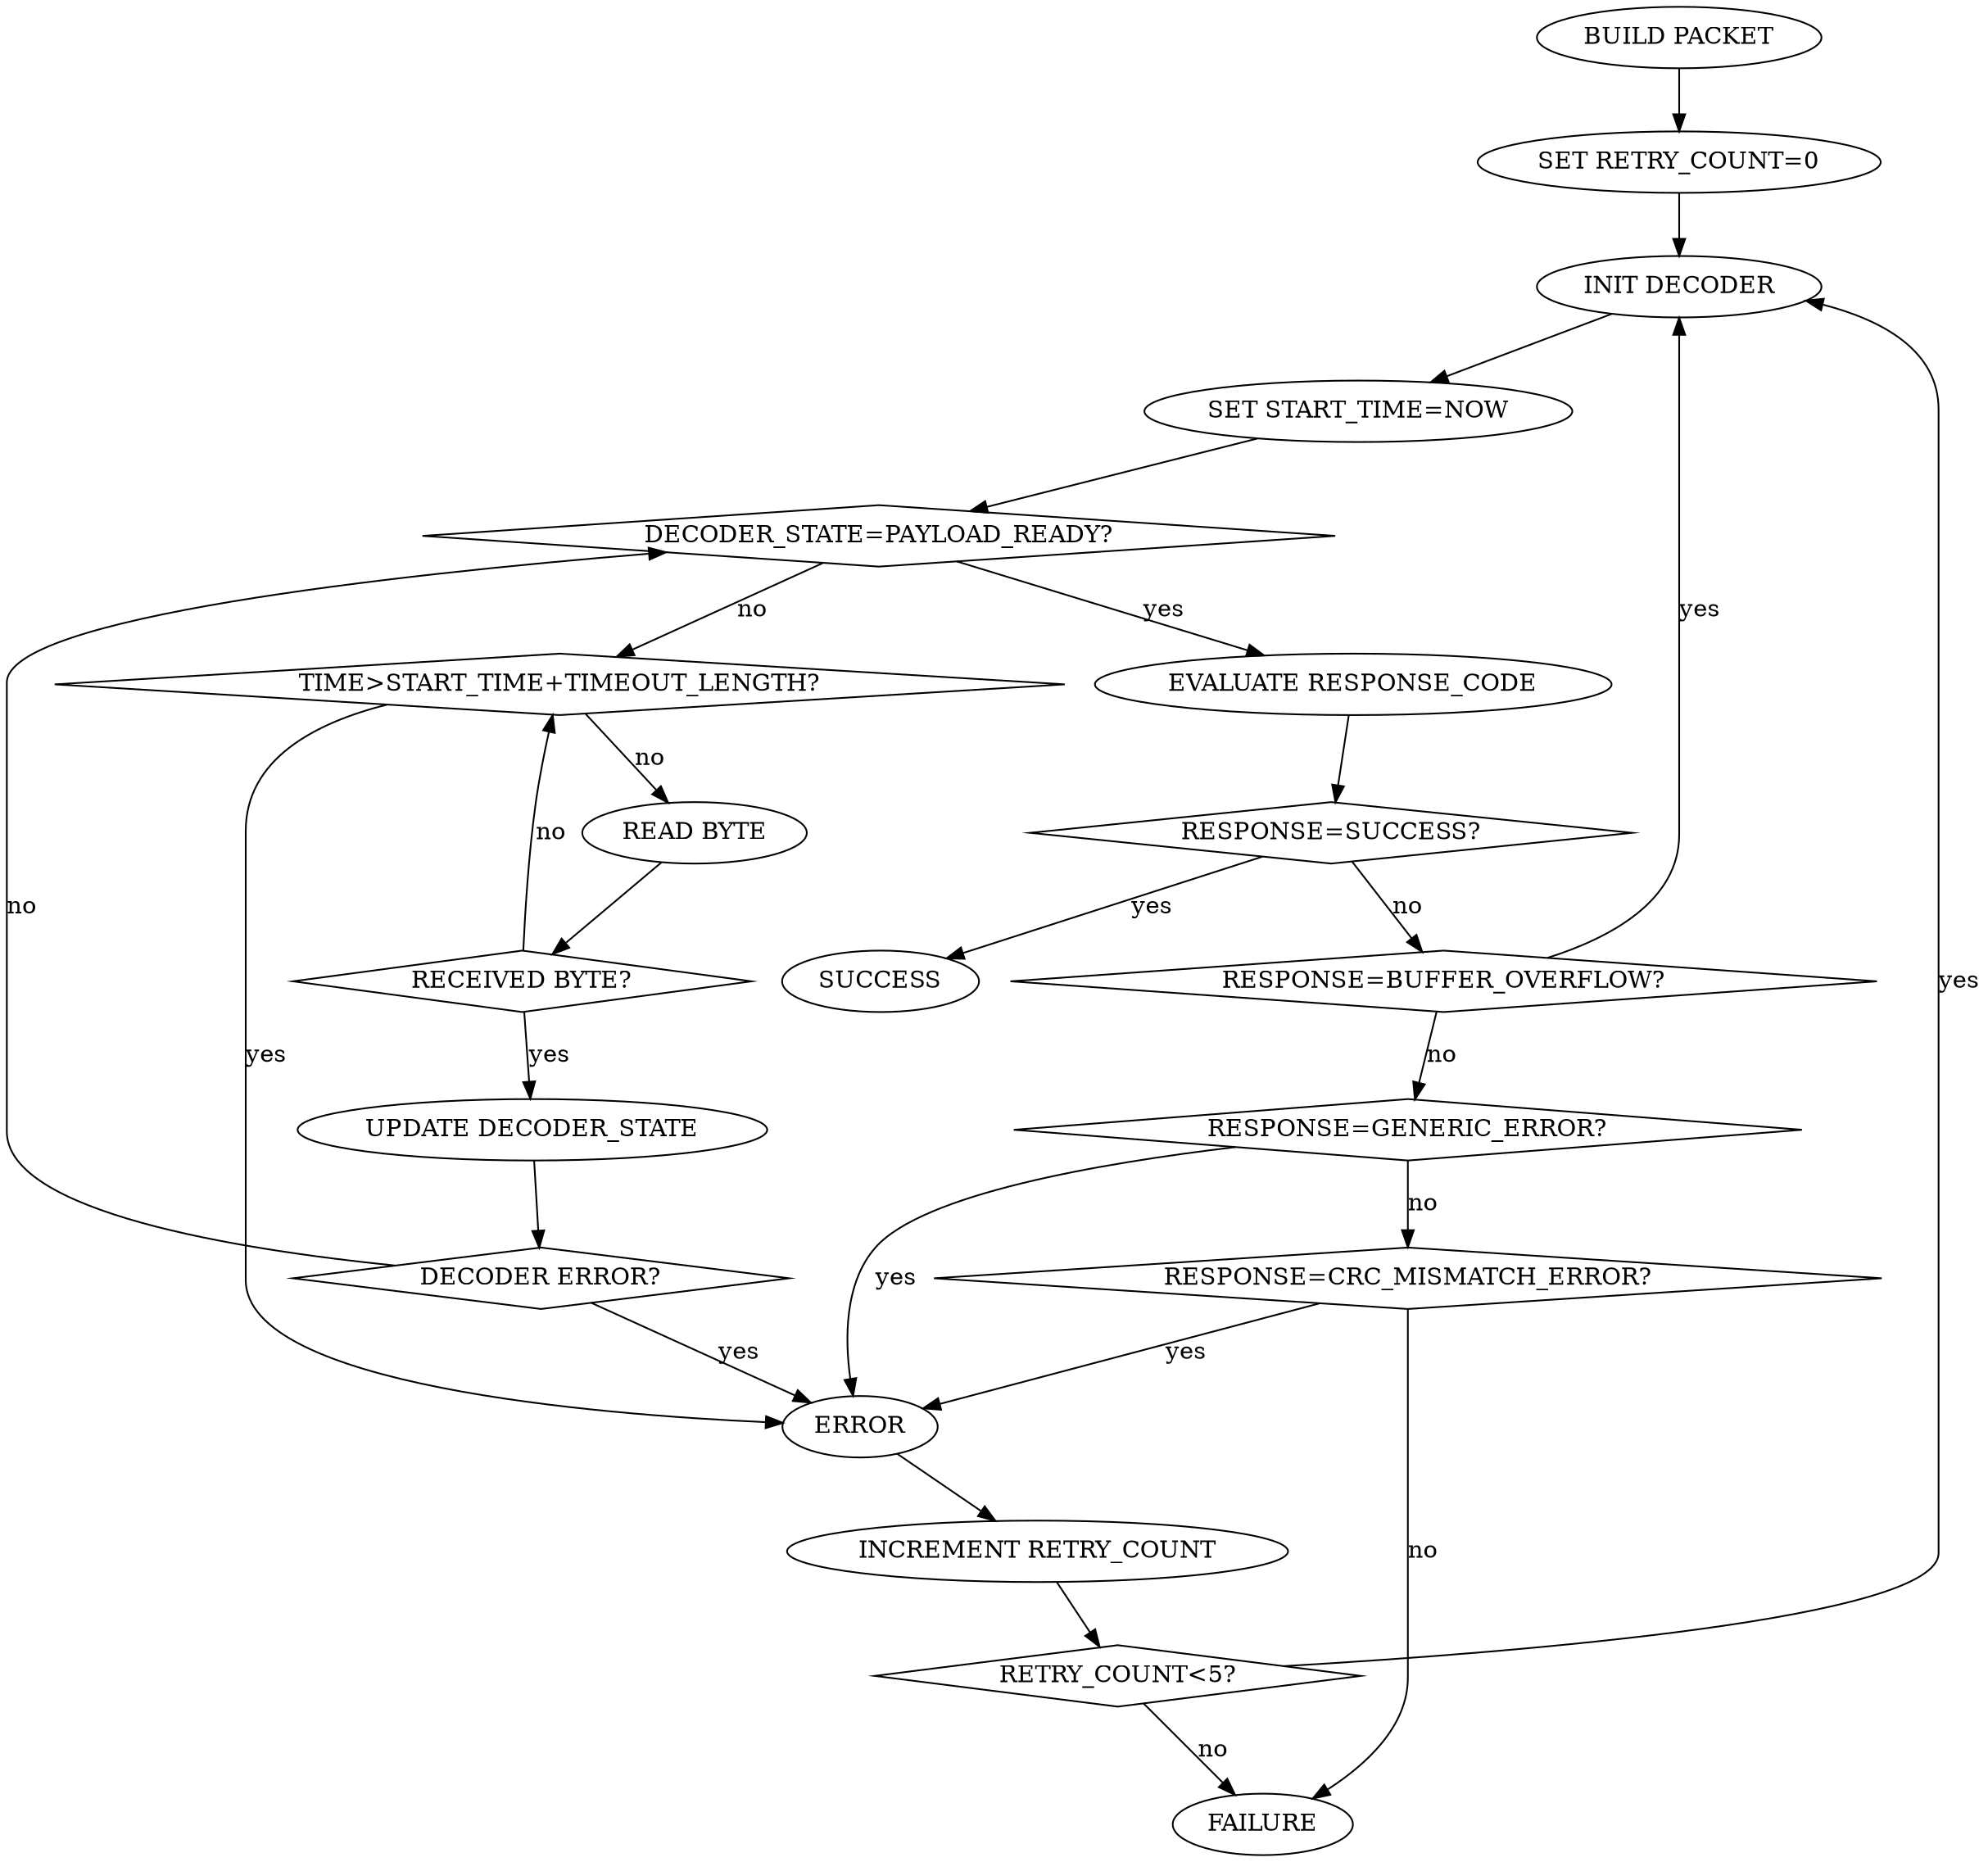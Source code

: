// vim:ai:et:fenc=utf-8:ff=unix:sw=4:ts=4:

digraph
{
  "BUILD PACKET" -> "SET RETRY_COUNT=0";
  "SET RETRY_COUNT=0" -> "INIT DECODER";
  "INIT DECODER" -> "SET START_TIME=NOW";
  "SET START_TIME=NOW" -> "DECODER_STATE=PAYLOAD_READY?";

  "DECODER_STATE=PAYLOAD_READY?" [shape=diamond];
  "DECODER_STATE=PAYLOAD_READY?" -> "TIME>START_TIME+TIMEOUT_LENGTH?" [label="no"];
  "DECODER_STATE=PAYLOAD_READY?" -> "EVALUATE RESPONSE_CODE" [label="yes"];

  "TIME>START_TIME+TIMEOUT_LENGTH?" [shape=diamond];
  "TIME>START_TIME+TIMEOUT_LENGTH?" -> "READ BYTE" [label="no"];
  "TIME>START_TIME+TIMEOUT_LENGTH?" -> "ERROR" [label="yes"];

  "READ BYTE" -> "RECEIVED BYTE?";
  "RECEIVED BYTE?" [shape=diamond];
  "RECEIVED BYTE?" -> "TIME>START_TIME+TIMEOUT_LENGTH?" [label="no"];
  "RECEIVED BYTE?" -> "UPDATE DECODER_STATE" [label="yes"];

  "UPDATE DECODER_STATE" -> "DECODER ERROR?";
  "DECODER ERROR?" [shape=diamond];
  "DECODER ERROR?" -> "ERROR" [label="yes"];
  "DECODER ERROR?" -> "DECODER_STATE=PAYLOAD_READY?" [label="no"];

  "EVALUATE RESPONSE_CODE" -> "RESPONSE=SUCCESS?";
  "RESPONSE=SUCCESS?" [shape=diamond];
  "RESPONSE=SUCCESS?" -> "SUCCESS" [label="yes"];
  "RESPONSE=SUCCESS?" -> "RESPONSE=BUFFER_OVERFLOW?" [label="no"];
  
  "RESPONSE=BUFFER_OVERFLOW?" [shape=diamond];
  "RESPONSE=BUFFER_OVERFLOW?" -> "INIT DECODER" [label="yes"];
  "RESPONSE=BUFFER_OVERFLOW?" -> "RESPONSE=GENERIC_ERROR?" [label="no"];

  "RESPONSE=GENERIC_ERROR?" [shape=diamond];
  "RESPONSE=GENERIC_ERROR?" -> "ERROR" [label="yes"];
  "RESPONSE=GENERIC_ERROR?" -> "RESPONSE=CRC_MISMATCH_ERROR?" [label="no"];

  "RESPONSE=CRC_MISMATCH_ERROR?" [shape=diamond];
  "RESPONSE=CRC_MISMATCH_ERROR?" -> "ERROR" [label="yes"];
  "RESPONSE=CRC_MISMATCH_ERROR?" -> "FAILURE" [label="no"];

  "ERROR" -> "INCREMENT RETRY_COUNT";

  "INCREMENT RETRY_COUNT" -> "RETRY_COUNT<5?";
  "RETRY_COUNT<5?" [shape=diamond];
  "RETRY_COUNT<5?" -> "FAILURE" [label="no"];
  "RETRY_COUNT<5?" -> "INIT DECODER" [label="yes"];

}
